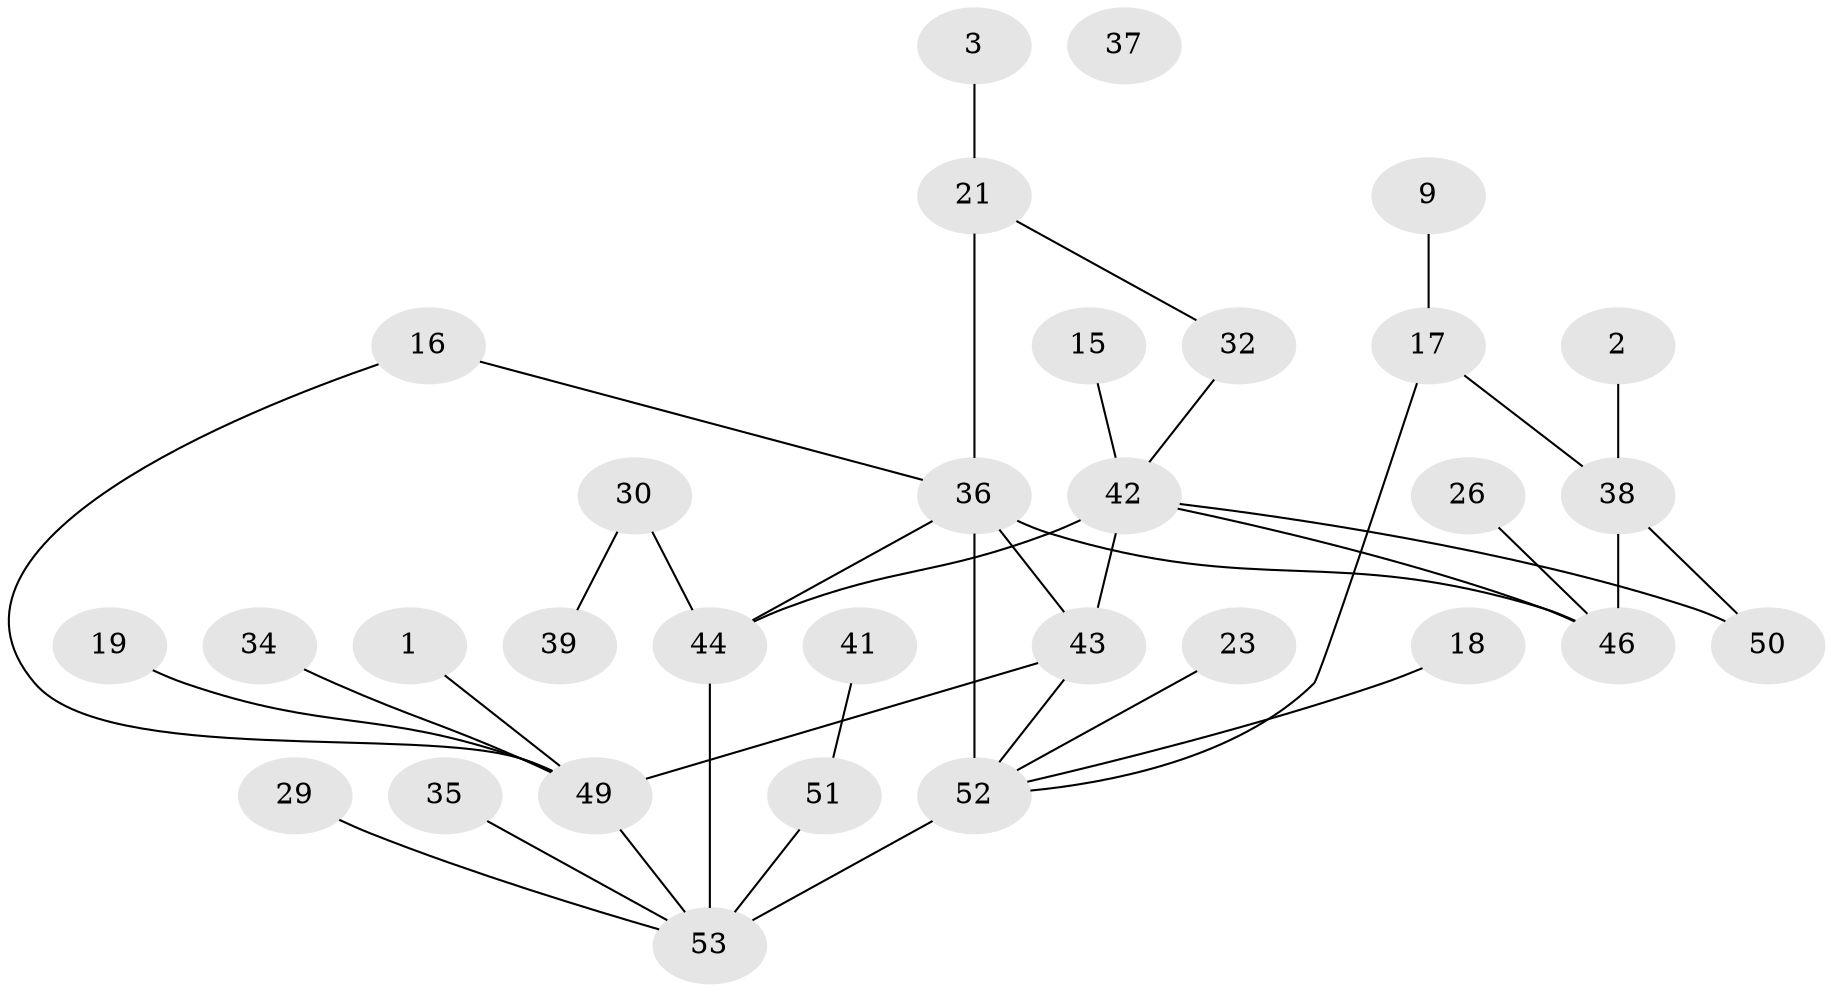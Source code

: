 // original degree distribution, {1: 0.2641509433962264, 5: 0.1320754716981132, 4: 0.11320754716981132, 3: 0.1509433962264151, 2: 0.2641509433962264, 6: 0.018867924528301886, 0: 0.018867924528301886, 8: 0.018867924528301886, 7: 0.018867924528301886}
// Generated by graph-tools (version 1.1) at 2025/42/03/04/25 21:42:57]
// undirected, 31 vertices, 38 edges
graph export_dot {
graph [start="1"]
  node [color=gray90,style=filled];
  1;
  2;
  3;
  9;
  15;
  16;
  17;
  18;
  19;
  21;
  23;
  26;
  29 [super="+7"];
  30;
  32 [super="+24"];
  34;
  35;
  36 [super="+27"];
  37;
  38 [super="+13"];
  39 [super="+5"];
  41;
  42;
  43 [super="+33"];
  44 [super="+14"];
  46 [super="+45"];
  49 [super="+12+47"];
  50;
  51 [super="+22"];
  52 [super="+40"];
  53 [super="+31+48"];
  1 -- 49;
  2 -- 38;
  3 -- 21;
  9 -- 17;
  15 -- 42;
  16 -- 36;
  16 -- 49;
  17 -- 38 [weight=2];
  17 -- 52 [weight=2];
  18 -- 52 [weight=2];
  19 -- 49;
  21 -- 32;
  21 -- 36 [weight=2];
  23 -- 52;
  26 -- 46;
  29 -- 53;
  30 -- 39;
  30 -- 44;
  32 -- 42;
  34 -- 49;
  35 -- 53;
  36 -- 43;
  36 -- 52 [weight=3];
  36 -- 44;
  36 -- 46;
  38 -- 50;
  38 -- 46;
  41 -- 51;
  42 -- 43 [weight=2];
  42 -- 44 [weight=2];
  42 -- 50;
  42 -- 46;
  43 -- 49;
  43 -- 52;
  44 -- 53 [weight=2];
  49 -- 53 [weight=2];
  51 -- 53;
  52 -- 53 [weight=4];
}
